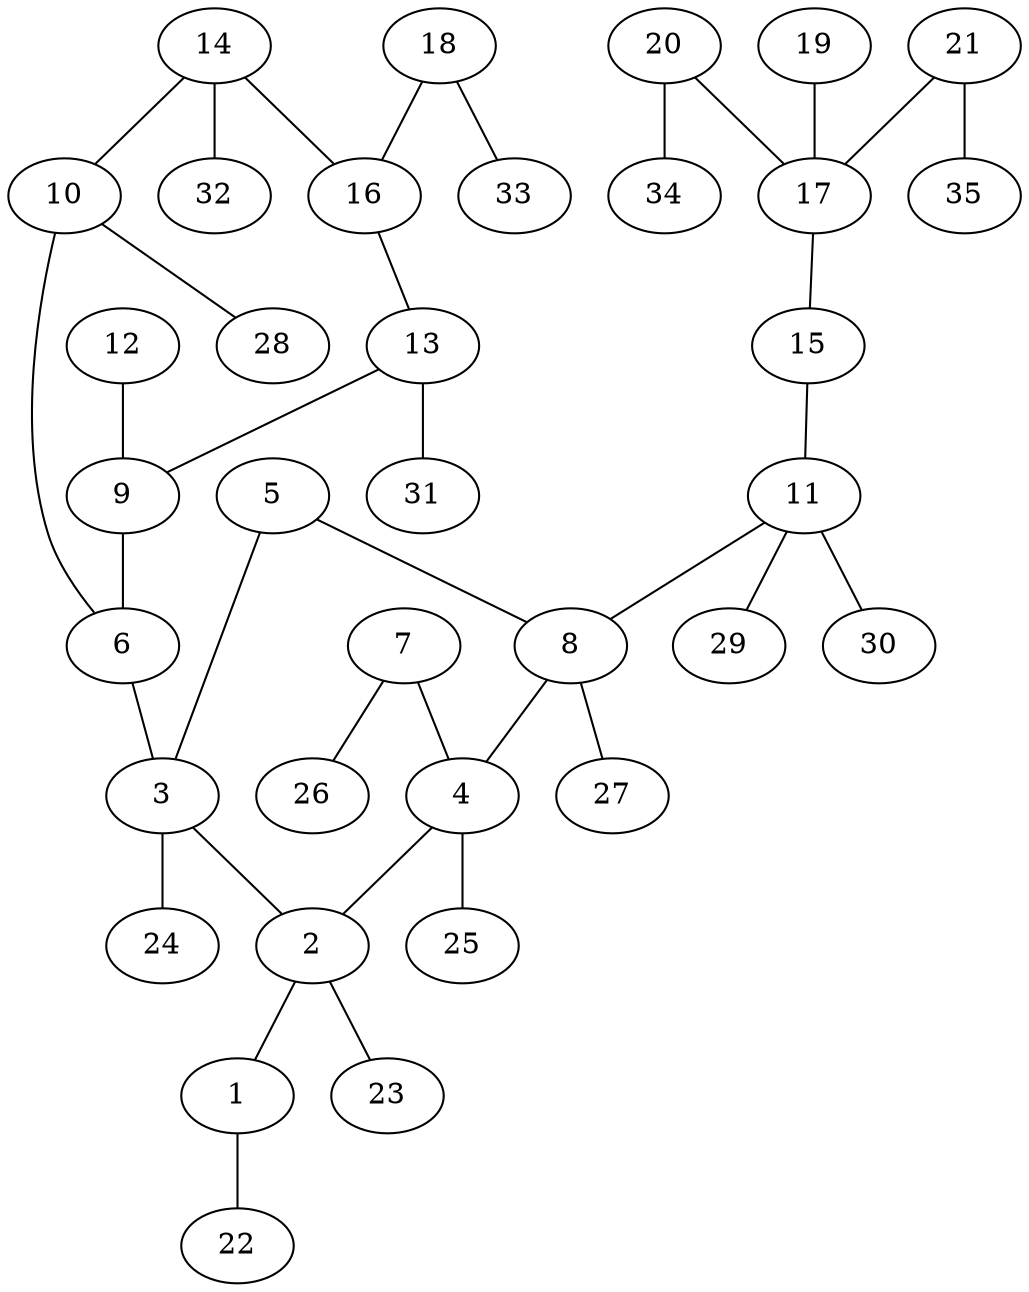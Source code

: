 graph molecule_3545 {
	1	 [chem=O];
	22	 [chem=H];
	1 -- 22	 [valence=1];
	2	 [chem=C];
	2 -- 1	 [valence=1];
	23	 [chem=H];
	2 -- 23	 [valence=1];
	3	 [chem=C];
	3 -- 2	 [valence=1];
	24	 [chem=H];
	3 -- 24	 [valence=1];
	4	 [chem=C];
	4 -- 2	 [valence=1];
	25	 [chem=H];
	4 -- 25	 [valence=1];
	5	 [chem=O];
	5 -- 3	 [valence=1];
	8	 [chem=C];
	5 -- 8	 [valence=1];
	6	 [chem=N];
	6 -- 3	 [valence=1];
	7	 [chem=O];
	7 -- 4	 [valence=1];
	26	 [chem=H];
	7 -- 26	 [valence=1];
	8 -- 4	 [valence=1];
	27	 [chem=H];
	8 -- 27	 [valence=1];
	9	 [chem=C];
	9 -- 6	 [valence=1];
	10	 [chem=C];
	10 -- 6	 [valence=1];
	28	 [chem=H];
	10 -- 28	 [valence=1];
	11	 [chem=C];
	11 -- 8	 [valence=1];
	29	 [chem=H];
	11 -- 29	 [valence=1];
	30	 [chem=H];
	11 -- 30	 [valence=1];
	12	 [chem=O];
	12 -- 9	 [valence=2];
	13	 [chem=N];
	13 -- 9	 [valence=1];
	31	 [chem=H];
	13 -- 31	 [valence=1];
	14	 [chem=C];
	14 -- 10	 [valence=2];
	16	 [chem=C];
	14 -- 16	 [valence=1];
	32	 [chem=H];
	14 -- 32	 [valence=1];
	15	 [chem=O];
	15 -- 11	 [valence=1];
	16 -- 13	 [valence=1];
	17	 [chem=P];
	17 -- 15	 [valence=1];
	18	 [chem=N];
	18 -- 16	 [valence=2];
	33	 [chem=H];
	18 -- 33	 [valence=1];
	19	 [chem=O];
	19 -- 17	 [valence=2];
	20	 [chem=O];
	20 -- 17	 [valence=1];
	34	 [chem=H];
	20 -- 34	 [valence=1];
	21	 [chem=O];
	21 -- 17	 [valence=1];
	35	 [chem=H];
	21 -- 35	 [valence=1];
}
